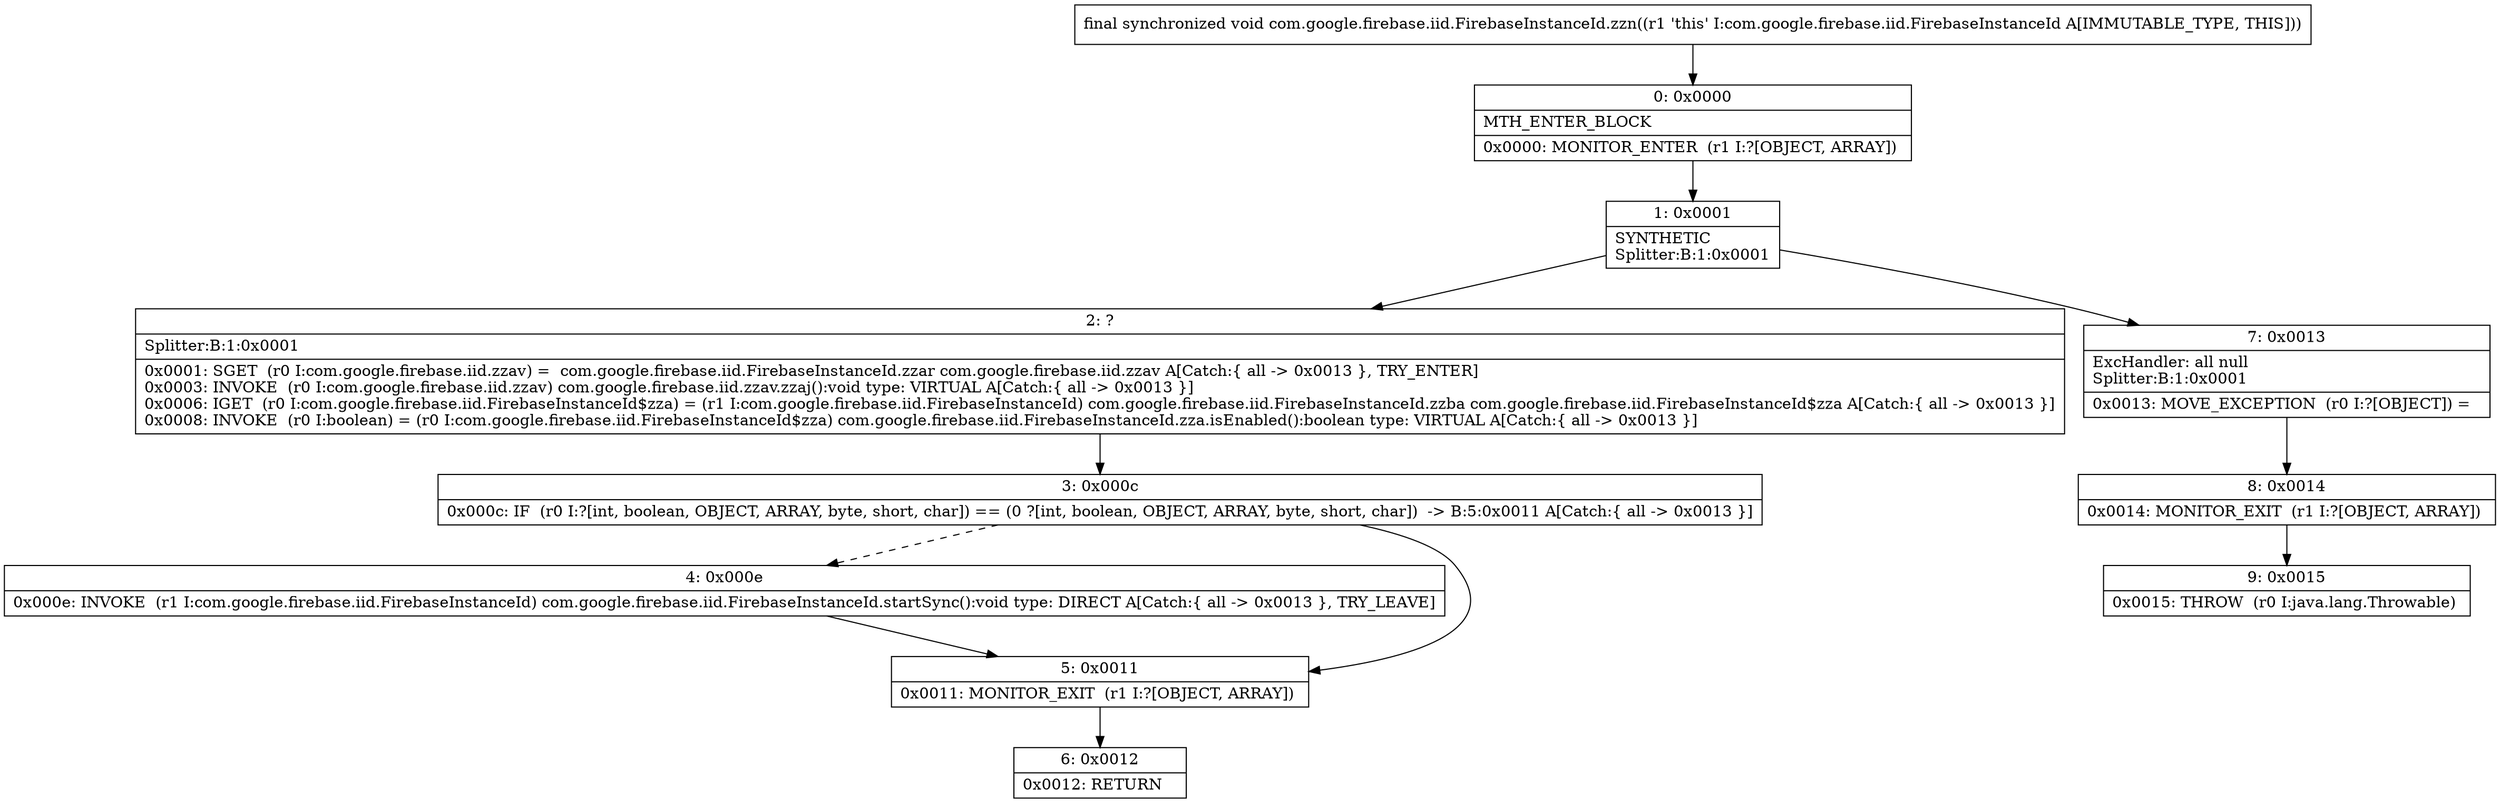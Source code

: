digraph "CFG forcom.google.firebase.iid.FirebaseInstanceId.zzn()V" {
Node_0 [shape=record,label="{0\:\ 0x0000|MTH_ENTER_BLOCK\l|0x0000: MONITOR_ENTER  (r1 I:?[OBJECT, ARRAY]) \l}"];
Node_1 [shape=record,label="{1\:\ 0x0001|SYNTHETIC\lSplitter:B:1:0x0001\l}"];
Node_2 [shape=record,label="{2\:\ ?|Splitter:B:1:0x0001\l|0x0001: SGET  (r0 I:com.google.firebase.iid.zzav) =  com.google.firebase.iid.FirebaseInstanceId.zzar com.google.firebase.iid.zzav A[Catch:\{ all \-\> 0x0013 \}, TRY_ENTER]\l0x0003: INVOKE  (r0 I:com.google.firebase.iid.zzav) com.google.firebase.iid.zzav.zzaj():void type: VIRTUAL A[Catch:\{ all \-\> 0x0013 \}]\l0x0006: IGET  (r0 I:com.google.firebase.iid.FirebaseInstanceId$zza) = (r1 I:com.google.firebase.iid.FirebaseInstanceId) com.google.firebase.iid.FirebaseInstanceId.zzba com.google.firebase.iid.FirebaseInstanceId$zza A[Catch:\{ all \-\> 0x0013 \}]\l0x0008: INVOKE  (r0 I:boolean) = (r0 I:com.google.firebase.iid.FirebaseInstanceId$zza) com.google.firebase.iid.FirebaseInstanceId.zza.isEnabled():boolean type: VIRTUAL A[Catch:\{ all \-\> 0x0013 \}]\l}"];
Node_3 [shape=record,label="{3\:\ 0x000c|0x000c: IF  (r0 I:?[int, boolean, OBJECT, ARRAY, byte, short, char]) == (0 ?[int, boolean, OBJECT, ARRAY, byte, short, char])  \-\> B:5:0x0011 A[Catch:\{ all \-\> 0x0013 \}]\l}"];
Node_4 [shape=record,label="{4\:\ 0x000e|0x000e: INVOKE  (r1 I:com.google.firebase.iid.FirebaseInstanceId) com.google.firebase.iid.FirebaseInstanceId.startSync():void type: DIRECT A[Catch:\{ all \-\> 0x0013 \}, TRY_LEAVE]\l}"];
Node_5 [shape=record,label="{5\:\ 0x0011|0x0011: MONITOR_EXIT  (r1 I:?[OBJECT, ARRAY]) \l}"];
Node_6 [shape=record,label="{6\:\ 0x0012|0x0012: RETURN   \l}"];
Node_7 [shape=record,label="{7\:\ 0x0013|ExcHandler: all null\lSplitter:B:1:0x0001\l|0x0013: MOVE_EXCEPTION  (r0 I:?[OBJECT]) =  \l}"];
Node_8 [shape=record,label="{8\:\ 0x0014|0x0014: MONITOR_EXIT  (r1 I:?[OBJECT, ARRAY]) \l}"];
Node_9 [shape=record,label="{9\:\ 0x0015|0x0015: THROW  (r0 I:java.lang.Throwable) \l}"];
MethodNode[shape=record,label="{final synchronized void com.google.firebase.iid.FirebaseInstanceId.zzn((r1 'this' I:com.google.firebase.iid.FirebaseInstanceId A[IMMUTABLE_TYPE, THIS])) }"];
MethodNode -> Node_0;
Node_0 -> Node_1;
Node_1 -> Node_2;
Node_1 -> Node_7;
Node_2 -> Node_3;
Node_3 -> Node_4[style=dashed];
Node_3 -> Node_5;
Node_4 -> Node_5;
Node_5 -> Node_6;
Node_7 -> Node_8;
Node_8 -> Node_9;
}

